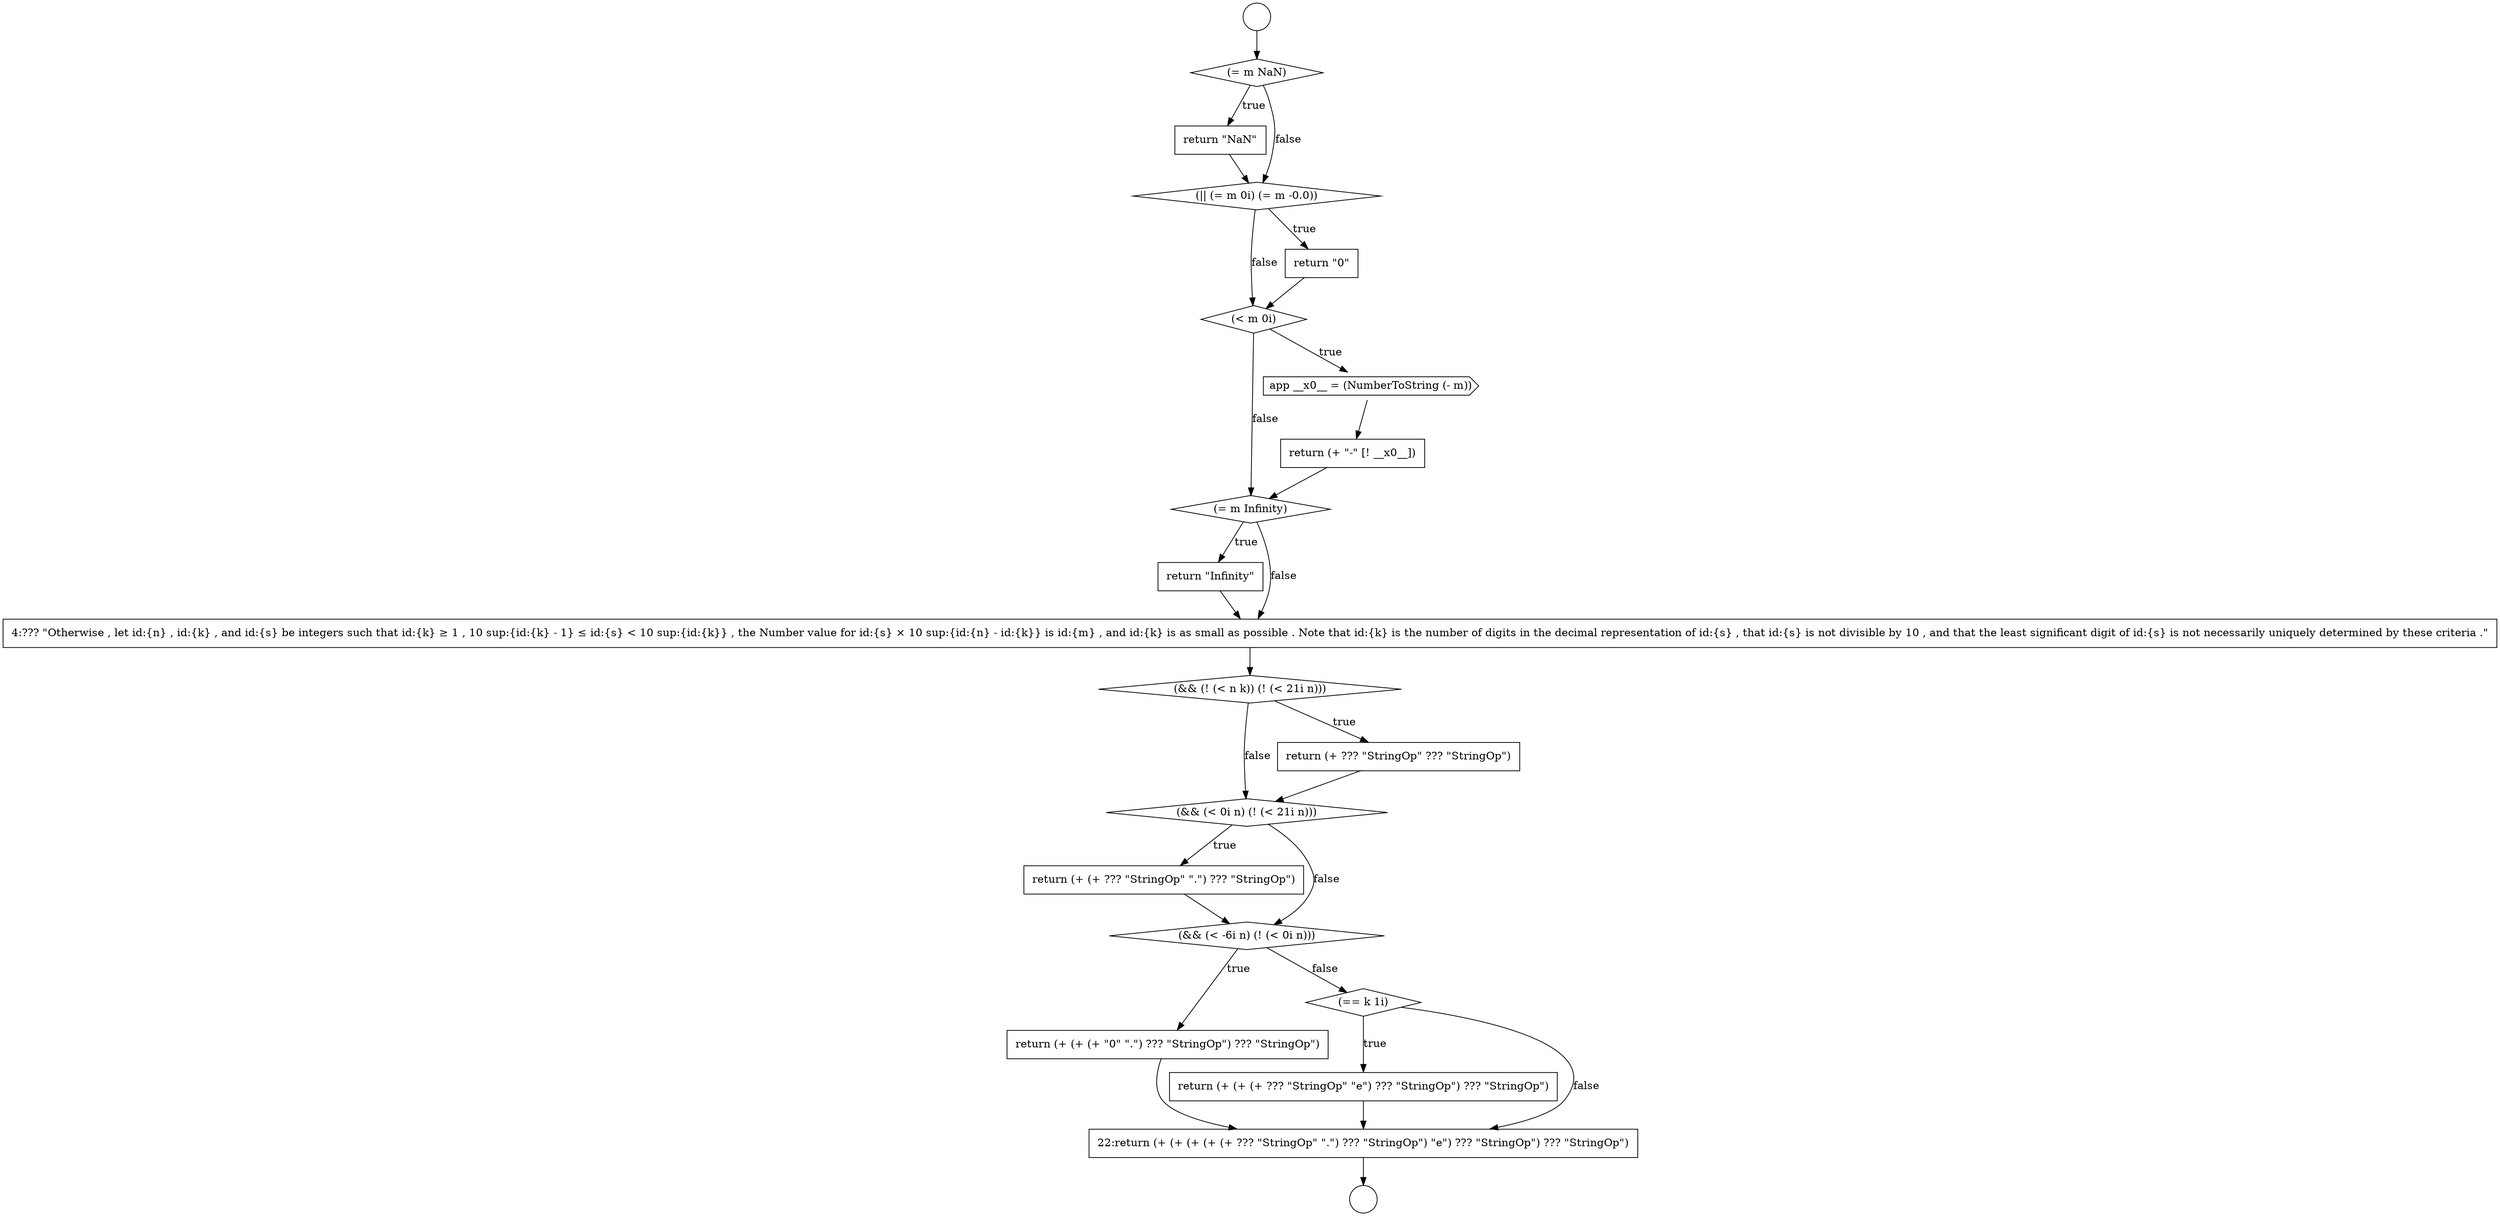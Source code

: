 digraph {
  node417 [shape=none, margin=0, label=<<font color="black">
    <table border="0" cellborder="1" cellspacing="0" cellpadding="10">
      <tr><td align="left">return &quot;NaN&quot;</td></tr>
    </table>
  </font>> color="black" fillcolor="white" style=filled]
  node428 [shape=diamond, label=<<font color="black">(&amp;&amp; (&lt; 0i n) (! (&lt; 21i n)))</font>> color="black" fillcolor="white" style=filled]
  node420 [shape=diamond, label=<<font color="black">(&lt; m 0i)</font>> color="black" fillcolor="white" style=filled]
  node423 [shape=diamond, label=<<font color="black">(= m Infinity)</font>> color="black" fillcolor="white" style=filled]
  node431 [shape=none, margin=0, label=<<font color="black">
    <table border="0" cellborder="1" cellspacing="0" cellpadding="10">
      <tr><td align="left">return (+ (+ (+ &quot;0&quot; &quot;.&quot;) ??? &quot;StringOp&quot;) ??? &quot;StringOp&quot;)</td></tr>
    </table>
  </font>> color="black" fillcolor="white" style=filled]
  node426 [shape=diamond, label=<<font color="black">(&amp;&amp; (! (&lt; n k)) (! (&lt; 21i n)))</font>> color="black" fillcolor="white" style=filled]
  node414 [shape=circle label=" " color="black" fillcolor="white" style=filled]
  node418 [shape=diamond, label=<<font color="black">(|| (= m 0i) (= m -0.0))</font>> color="black" fillcolor="white" style=filled]
  node433 [shape=none, margin=0, label=<<font color="black">
    <table border="0" cellborder="1" cellspacing="0" cellpadding="10">
      <tr><td align="left">return (+ (+ (+ ??? &quot;StringOp&quot; &quot;e&quot;) ??? &quot;StringOp&quot;) ??? &quot;StringOp&quot;)</td></tr>
    </table>
  </font>> color="black" fillcolor="white" style=filled]
  node415 [shape=circle label=" " color="black" fillcolor="white" style=filled]
  node427 [shape=none, margin=0, label=<<font color="black">
    <table border="0" cellborder="1" cellspacing="0" cellpadding="10">
      <tr><td align="left">return (+ ??? &quot;StringOp&quot; ??? &quot;StringOp&quot;)</td></tr>
    </table>
  </font>> color="black" fillcolor="white" style=filled]
  node421 [shape=cds, label=<<font color="black">app __x0__ = (NumberToString (- m))</font>> color="black" fillcolor="white" style=filled]
  node416 [shape=diamond, label=<<font color="black">(= m NaN)</font>> color="black" fillcolor="white" style=filled]
  node424 [shape=none, margin=0, label=<<font color="black">
    <table border="0" cellborder="1" cellspacing="0" cellpadding="10">
      <tr><td align="left">return &quot;Infinity&quot;</td></tr>
    </table>
  </font>> color="black" fillcolor="white" style=filled]
  node429 [shape=none, margin=0, label=<<font color="black">
    <table border="0" cellborder="1" cellspacing="0" cellpadding="10">
      <tr><td align="left">return (+ (+ ??? &quot;StringOp&quot; &quot;.&quot;) ??? &quot;StringOp&quot;)</td></tr>
    </table>
  </font>> color="black" fillcolor="white" style=filled]
  node425 [shape=none, margin=0, label=<<font color="black">
    <table border="0" cellborder="1" cellspacing="0" cellpadding="10">
      <tr><td align="left">4:??? &quot;Otherwise , let id:{n} , id:{k} , and id:{s} be integers such that id:{k} &ge; 1 , 10 sup:{id:{k} - 1} &le; id:{s} &lt; 10 sup:{id:{k}} , the Number value for id:{s} &times; 10 sup:{id:{n} - id:{k}} is id:{m} , and id:{k} is as small as possible . Note that id:{k} is the number of digits in the decimal representation of id:{s} , that id:{s} is not divisible by 10 , and that the least significant digit of id:{s} is not necessarily uniquely determined by these criteria .&quot;</td></tr>
    </table>
  </font>> color="black" fillcolor="white" style=filled]
  node430 [shape=diamond, label=<<font color="black">(&amp;&amp; (&lt; -6i n) (! (&lt; 0i n)))</font>> color="black" fillcolor="white" style=filled]
  node419 [shape=none, margin=0, label=<<font color="black">
    <table border="0" cellborder="1" cellspacing="0" cellpadding="10">
      <tr><td align="left">return &quot;0&quot;</td></tr>
    </table>
  </font>> color="black" fillcolor="white" style=filled]
  node434 [shape=none, margin=0, label=<<font color="black">
    <table border="0" cellborder="1" cellspacing="0" cellpadding="10">
      <tr><td align="left">22:return (+ (+ (+ (+ (+ ??? &quot;StringOp&quot; &quot;.&quot;) ??? &quot;StringOp&quot;) &quot;e&quot;) ??? &quot;StringOp&quot;) ??? &quot;StringOp&quot;)</td></tr>
    </table>
  </font>> color="black" fillcolor="white" style=filled]
  node432 [shape=diamond, label=<<font color="black">(== k 1i)</font>> color="black" fillcolor="white" style=filled]
  node422 [shape=none, margin=0, label=<<font color="black">
    <table border="0" cellborder="1" cellspacing="0" cellpadding="10">
      <tr><td align="left">return (+ &quot;-&quot; [! __x0__])</td></tr>
    </table>
  </font>> color="black" fillcolor="white" style=filled]
  node419 -> node420 [ color="black"]
  node417 -> node418 [ color="black"]
  node418 -> node419 [label=<<font color="black">true</font>> color="black"]
  node418 -> node420 [label=<<font color="black">false</font>> color="black"]
  node432 -> node433 [label=<<font color="black">true</font>> color="black"]
  node432 -> node434 [label=<<font color="black">false</font>> color="black"]
  node420 -> node421 [label=<<font color="black">true</font>> color="black"]
  node420 -> node423 [label=<<font color="black">false</font>> color="black"]
  node427 -> node428 [ color="black"]
  node421 -> node422 [ color="black"]
  node433 -> node434 [ color="black"]
  node426 -> node427 [label=<<font color="black">true</font>> color="black"]
  node426 -> node428 [label=<<font color="black">false</font>> color="black"]
  node425 -> node426 [ color="black"]
  node431 -> node434 [ color="black"]
  node416 -> node417 [label=<<font color="black">true</font>> color="black"]
  node416 -> node418 [label=<<font color="black">false</font>> color="black"]
  node434 -> node415 [ color="black"]
  node414 -> node416 [ color="black"]
  node429 -> node430 [ color="black"]
  node424 -> node425 [ color="black"]
  node428 -> node429 [label=<<font color="black">true</font>> color="black"]
  node428 -> node430 [label=<<font color="black">false</font>> color="black"]
  node430 -> node431 [label=<<font color="black">true</font>> color="black"]
  node430 -> node432 [label=<<font color="black">false</font>> color="black"]
  node422 -> node423 [ color="black"]
  node423 -> node424 [label=<<font color="black">true</font>> color="black"]
  node423 -> node425 [label=<<font color="black">false</font>> color="black"]
}
